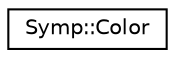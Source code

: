 digraph "Graphical Class Hierarchy"
{
  edge [fontname="Helvetica",fontsize="10",labelfontname="Helvetica",labelfontsize="10"];
  node [fontname="Helvetica",fontsize="10",shape=record];
  rankdir="LR";
  Node1 [label="Symp::Color",height=0.2,width=0.4,color="black", fillcolor="white", style="filled",URL="$struct_symp_1_1_color.html"];
}
